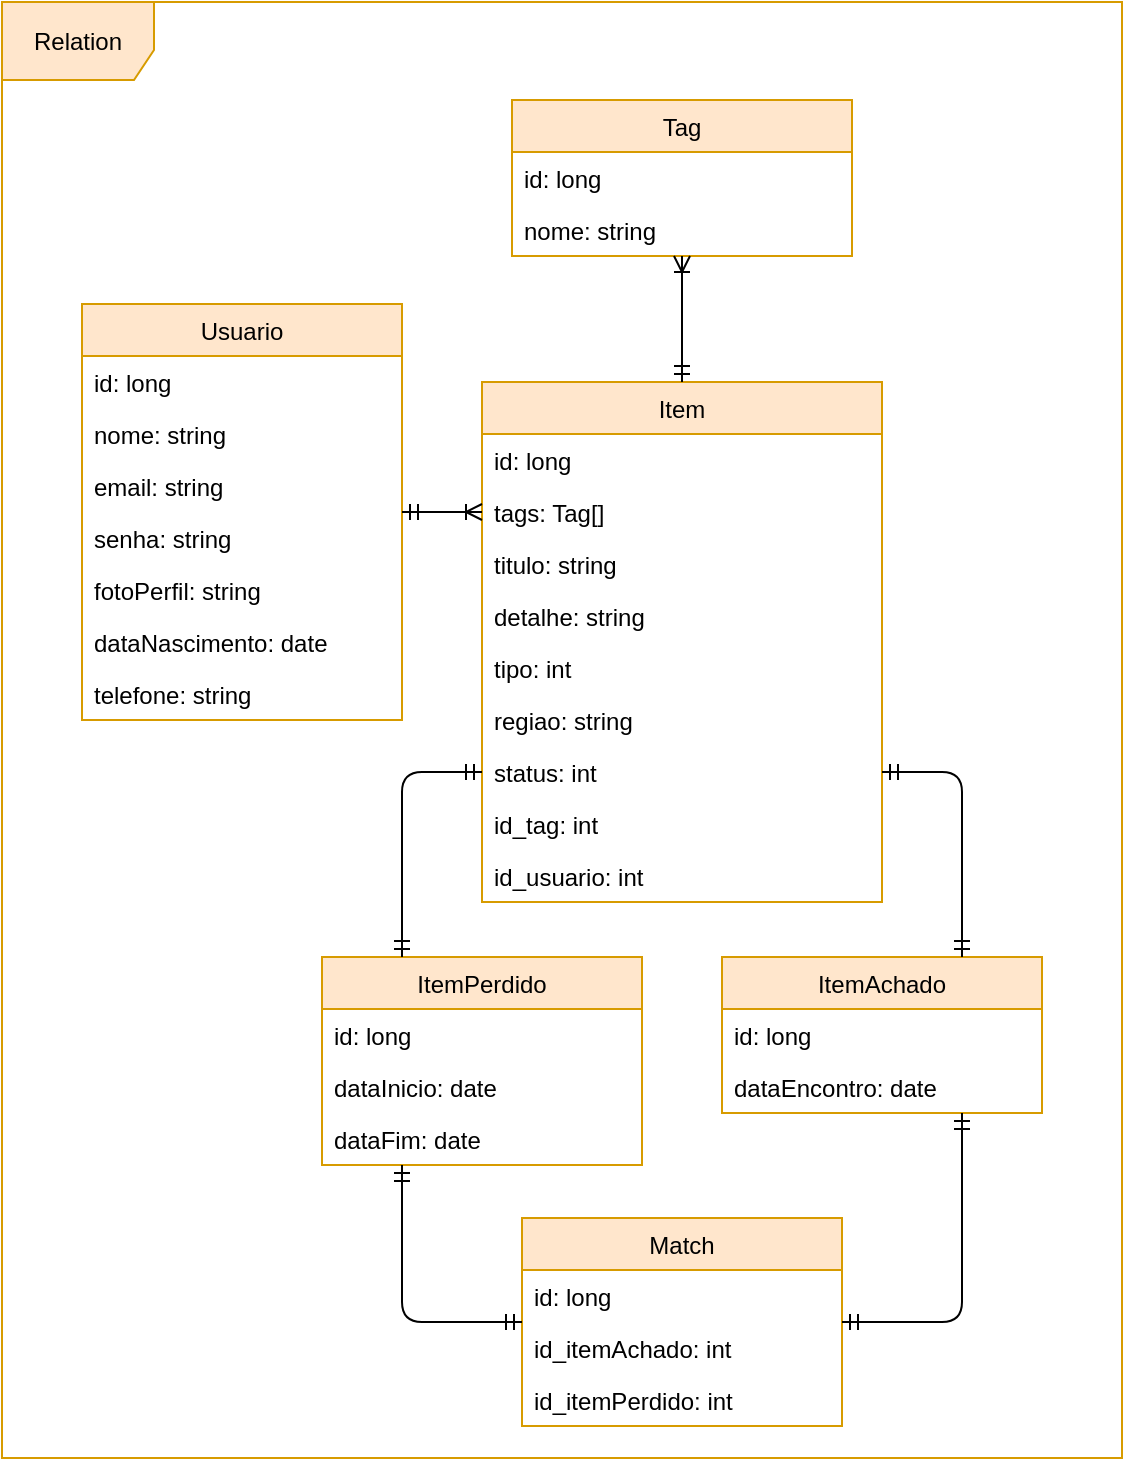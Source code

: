 <mxfile version="10.6.7" type="github"><diagram id="IBI9wd8QA1QnAnbkqZkt" name="Page-1"><mxGraphModel dx="568" dy="796" grid="1" gridSize="10" guides="1" tooltips="1" connect="1" arrows="1" fold="1" page="1" pageScale="1" pageWidth="826" pageHeight="1169" math="0" shadow="0"><root><mxCell id="0"/><mxCell id="1" parent="0"/><mxCell id="6DEmqIJtIR0QPMTtN_x5-1" value="Item" style="swimlane;fontStyle=0;childLayout=stackLayout;horizontal=1;startSize=26;fillColor=#ffe6cc;horizontalStack=0;resizeParent=1;resizeParentMax=0;resizeLast=0;collapsible=1;marginBottom=0;strokeColor=#d79b00;" vertex="1" parent="1"><mxGeometry x="1120" y="302" width="200" height="260" as="geometry"/></mxCell><mxCell id="6DEmqIJtIR0QPMTtN_x5-2" value="id: long" style="text;strokeColor=none;fillColor=none;align=left;verticalAlign=top;spacingLeft=4;spacingRight=4;overflow=hidden;rotatable=0;points=[[0,0.5],[1,0.5]];portConstraint=eastwest;" vertex="1" parent="6DEmqIJtIR0QPMTtN_x5-1"><mxGeometry y="26" width="200" height="26" as="geometry"/></mxCell><mxCell id="6DEmqIJtIR0QPMTtN_x5-3" value="tags: Tag[]" style="text;strokeColor=none;fillColor=none;align=left;verticalAlign=top;spacingLeft=4;spacingRight=4;overflow=hidden;rotatable=0;points=[[0,0.5],[1,0.5]];portConstraint=eastwest;" vertex="1" parent="6DEmqIJtIR0QPMTtN_x5-1"><mxGeometry y="52" width="200" height="26" as="geometry"/></mxCell><mxCell id="6DEmqIJtIR0QPMTtN_x5-4" value="titulo: string" style="text;strokeColor=none;fillColor=none;align=left;verticalAlign=top;spacingLeft=4;spacingRight=4;overflow=hidden;rotatable=0;points=[[0,0.5],[1,0.5]];portConstraint=eastwest;" vertex="1" parent="6DEmqIJtIR0QPMTtN_x5-1"><mxGeometry y="78" width="200" height="26" as="geometry"/></mxCell><mxCell id="6DEmqIJtIR0QPMTtN_x5-5" value="detalhe: string" style="text;strokeColor=none;fillColor=none;align=left;verticalAlign=top;spacingLeft=4;spacingRight=4;overflow=hidden;rotatable=0;points=[[0,0.5],[1,0.5]];portConstraint=eastwest;" vertex="1" parent="6DEmqIJtIR0QPMTtN_x5-1"><mxGeometry y="104" width="200" height="26" as="geometry"/></mxCell><mxCell id="6DEmqIJtIR0QPMTtN_x5-6" value="tipo: int" style="text;strokeColor=none;fillColor=none;align=left;verticalAlign=top;spacingLeft=4;spacingRight=4;overflow=hidden;rotatable=0;points=[[0,0.5],[1,0.5]];portConstraint=eastwest;" vertex="1" parent="6DEmqIJtIR0QPMTtN_x5-1"><mxGeometry y="130" width="200" height="26" as="geometry"/></mxCell><mxCell id="6DEmqIJtIR0QPMTtN_x5-7" value="regiao: string" style="text;strokeColor=none;fillColor=none;align=left;verticalAlign=top;spacingLeft=4;spacingRight=4;overflow=hidden;rotatable=0;points=[[0,0.5],[1,0.5]];portConstraint=eastwest;" vertex="1" parent="6DEmqIJtIR0QPMTtN_x5-1"><mxGeometry y="156" width="200" height="26" as="geometry"/></mxCell><mxCell id="6DEmqIJtIR0QPMTtN_x5-9" value="status: int&#10;" style="text;strokeColor=none;fillColor=none;align=left;verticalAlign=top;spacingLeft=4;spacingRight=4;overflow=hidden;rotatable=0;points=[[0,0.5],[1,0.5]];portConstraint=eastwest;" vertex="1" parent="6DEmqIJtIR0QPMTtN_x5-1"><mxGeometry y="182" width="200" height="26" as="geometry"/></mxCell><mxCell id="6DEmqIJtIR0QPMTtN_x5-8" value="id_tag: int" style="text;strokeColor=none;fillColor=none;align=left;verticalAlign=top;spacingLeft=4;spacingRight=4;overflow=hidden;rotatable=0;points=[[0,0.5],[1,0.5]];portConstraint=eastwest;" vertex="1" parent="6DEmqIJtIR0QPMTtN_x5-1"><mxGeometry y="208" width="200" height="26" as="geometry"/></mxCell><mxCell id="6DEmqIJtIR0QPMTtN_x5-67" value="id_usuario: int" style="text;strokeColor=none;fillColor=none;align=left;verticalAlign=top;spacingLeft=4;spacingRight=4;overflow=hidden;rotatable=0;points=[[0,0.5],[1,0.5]];portConstraint=eastwest;" vertex="1" parent="6DEmqIJtIR0QPMTtN_x5-1"><mxGeometry y="234" width="200" height="26" as="geometry"/></mxCell><mxCell id="6DEmqIJtIR0QPMTtN_x5-10" value="Tag" style="swimlane;fontStyle=0;childLayout=stackLayout;horizontal=1;startSize=26;fillColor=#ffe6cc;horizontalStack=0;resizeParent=1;resizeParentMax=0;resizeLast=0;collapsible=1;marginBottom=0;strokeColor=#d79b00;" vertex="1" parent="1"><mxGeometry x="1135" y="161" width="170" height="78" as="geometry"><mxRectangle x="615" y="27" width="80" height="26" as="alternateBounds"/></mxGeometry></mxCell><mxCell id="6DEmqIJtIR0QPMTtN_x5-11" value="id: long" style="text;strokeColor=none;fillColor=none;align=left;verticalAlign=top;spacingLeft=4;spacingRight=4;overflow=hidden;rotatable=0;points=[[0,0.5],[1,0.5]];portConstraint=eastwest;" vertex="1" parent="6DEmqIJtIR0QPMTtN_x5-10"><mxGeometry y="26" width="170" height="26" as="geometry"/></mxCell><mxCell id="6DEmqIJtIR0QPMTtN_x5-12" value="nome: string" style="text;strokeColor=none;fillColor=none;align=left;verticalAlign=top;spacingLeft=4;spacingRight=4;overflow=hidden;rotatable=0;points=[[0,0.5],[1,0.5]];portConstraint=eastwest;" vertex="1" parent="6DEmqIJtIR0QPMTtN_x5-10"><mxGeometry y="52" width="170" height="26" as="geometry"/></mxCell><mxCell id="6DEmqIJtIR0QPMTtN_x5-13" value="ItemPerdido" style="swimlane;fontStyle=0;childLayout=stackLayout;horizontal=1;startSize=26;fillColor=#ffe6cc;horizontalStack=0;resizeParent=1;resizeParentMax=0;resizeLast=0;collapsible=1;marginBottom=0;strokeColor=#d79b00;" vertex="1" parent="1"><mxGeometry x="1040" y="589.5" width="160" height="104" as="geometry"/></mxCell><mxCell id="6DEmqIJtIR0QPMTtN_x5-14" value="id: long" style="text;strokeColor=none;fillColor=none;align=left;verticalAlign=top;spacingLeft=4;spacingRight=4;overflow=hidden;rotatable=0;points=[[0,0.5],[1,0.5]];portConstraint=eastwest;" vertex="1" parent="6DEmqIJtIR0QPMTtN_x5-13"><mxGeometry y="26" width="160" height="26" as="geometry"/></mxCell><mxCell id="6DEmqIJtIR0QPMTtN_x5-15" value="dataInicio: date" style="text;strokeColor=none;fillColor=none;align=left;verticalAlign=top;spacingLeft=4;spacingRight=4;overflow=hidden;rotatable=0;points=[[0,0.5],[1,0.5]];portConstraint=eastwest;" vertex="1" parent="6DEmqIJtIR0QPMTtN_x5-13"><mxGeometry y="52" width="160" height="26" as="geometry"/></mxCell><mxCell id="6DEmqIJtIR0QPMTtN_x5-16" value="dataFim: date" style="text;strokeColor=none;fillColor=none;align=left;verticalAlign=top;spacingLeft=4;spacingRight=4;overflow=hidden;rotatable=0;points=[[0,0.5],[1,0.5]];portConstraint=eastwest;" vertex="1" parent="6DEmqIJtIR0QPMTtN_x5-13"><mxGeometry y="78" width="160" height="26" as="geometry"/></mxCell><mxCell id="6DEmqIJtIR0QPMTtN_x5-17" value="ItemAchado" style="swimlane;fontStyle=0;childLayout=stackLayout;horizontal=1;startSize=26;fillColor=#ffe6cc;horizontalStack=0;resizeParent=1;resizeParentMax=0;resizeLast=0;collapsible=1;marginBottom=0;strokeColor=#d79b00;" vertex="1" parent="1"><mxGeometry x="1240" y="589.5" width="160" height="78" as="geometry"/></mxCell><mxCell id="6DEmqIJtIR0QPMTtN_x5-18" value="id: long" style="text;strokeColor=none;fillColor=none;align=left;verticalAlign=top;spacingLeft=4;spacingRight=4;overflow=hidden;rotatable=0;points=[[0,0.5],[1,0.5]];portConstraint=eastwest;" vertex="1" parent="6DEmqIJtIR0QPMTtN_x5-17"><mxGeometry y="26" width="160" height="26" as="geometry"/></mxCell><mxCell id="6DEmqIJtIR0QPMTtN_x5-19" value="dataEncontro: date" style="text;strokeColor=none;fillColor=none;align=left;verticalAlign=top;spacingLeft=4;spacingRight=4;overflow=hidden;rotatable=0;points=[[0,0.5],[1,0.5]];portConstraint=eastwest;" vertex="1" parent="6DEmqIJtIR0QPMTtN_x5-17"><mxGeometry y="52" width="160" height="26" as="geometry"/></mxCell><mxCell id="6DEmqIJtIR0QPMTtN_x5-20" value="Usuario" style="swimlane;fontStyle=0;childLayout=stackLayout;horizontal=1;startSize=26;fillColor=#ffe6cc;horizontalStack=0;resizeParent=1;resizeParentMax=0;resizeLast=0;collapsible=1;marginBottom=0;strokeColor=#d79b00;" vertex="1" parent="1"><mxGeometry x="920" y="263" width="160" height="208" as="geometry"><mxRectangle x="310" y="66" width="70" height="26" as="alternateBounds"/></mxGeometry></mxCell><mxCell id="6DEmqIJtIR0QPMTtN_x5-21" value="id: long" style="text;strokeColor=none;fillColor=none;align=left;verticalAlign=top;spacingLeft=4;spacingRight=4;overflow=hidden;rotatable=0;points=[[0,0.5],[1,0.5]];portConstraint=eastwest;" vertex="1" parent="6DEmqIJtIR0QPMTtN_x5-20"><mxGeometry y="26" width="160" height="26" as="geometry"/></mxCell><mxCell id="6DEmqIJtIR0QPMTtN_x5-22" value="nome: string" style="text;strokeColor=none;fillColor=none;align=left;verticalAlign=top;spacingLeft=4;spacingRight=4;overflow=hidden;rotatable=0;points=[[0,0.5],[1,0.5]];portConstraint=eastwest;" vertex="1" parent="6DEmqIJtIR0QPMTtN_x5-20"><mxGeometry y="52" width="160" height="26" as="geometry"/></mxCell><mxCell id="6DEmqIJtIR0QPMTtN_x5-23" value="email: string" style="text;strokeColor=none;fillColor=none;align=left;verticalAlign=top;spacingLeft=4;spacingRight=4;overflow=hidden;rotatable=0;points=[[0,0.5],[1,0.5]];portConstraint=eastwest;" vertex="1" parent="6DEmqIJtIR0QPMTtN_x5-20"><mxGeometry y="78" width="160" height="26" as="geometry"/></mxCell><mxCell id="6DEmqIJtIR0QPMTtN_x5-24" value="senha: string" style="text;strokeColor=none;fillColor=none;align=left;verticalAlign=top;spacingLeft=4;spacingRight=4;overflow=hidden;rotatable=0;points=[[0,0.5],[1,0.5]];portConstraint=eastwest;" vertex="1" parent="6DEmqIJtIR0QPMTtN_x5-20"><mxGeometry y="104" width="160" height="26" as="geometry"/></mxCell><mxCell id="6DEmqIJtIR0QPMTtN_x5-25" value="fotoPerfil: string" style="text;strokeColor=none;fillColor=none;align=left;verticalAlign=top;spacingLeft=4;spacingRight=4;overflow=hidden;rotatable=0;points=[[0,0.5],[1,0.5]];portConstraint=eastwest;" vertex="1" parent="6DEmqIJtIR0QPMTtN_x5-20"><mxGeometry y="130" width="160" height="26" as="geometry"/></mxCell><mxCell id="6DEmqIJtIR0QPMTtN_x5-26" value="dataNascimento: date" style="text;strokeColor=none;fillColor=none;align=left;verticalAlign=top;spacingLeft=4;spacingRight=4;overflow=hidden;rotatable=0;points=[[0,0.5],[1,0.5]];portConstraint=eastwest;" vertex="1" parent="6DEmqIJtIR0QPMTtN_x5-20"><mxGeometry y="156" width="160" height="26" as="geometry"/></mxCell><mxCell id="6DEmqIJtIR0QPMTtN_x5-27" value="telefone: string" style="text;strokeColor=none;fillColor=none;align=left;verticalAlign=top;spacingLeft=4;spacingRight=4;overflow=hidden;rotatable=0;points=[[0,0.5],[1,0.5]];portConstraint=eastwest;" vertex="1" parent="6DEmqIJtIR0QPMTtN_x5-20"><mxGeometry y="182" width="160" height="26" as="geometry"/></mxCell><mxCell id="6DEmqIJtIR0QPMTtN_x5-44" value="" style="fontSize=12;html=1;endArrow=ERmandOne;startArrow=ERmandOne;entryX=0;entryY=0.75;entryDx=0;entryDy=0;exitX=0.25;exitY=0;exitDx=0;exitDy=0;" edge="1" parent="1" source="6DEmqIJtIR0QPMTtN_x5-13" target="6DEmqIJtIR0QPMTtN_x5-1"><mxGeometry width="100" height="100" relative="1" as="geometry"><mxPoint x="930" y="704.5" as="sourcePoint"/><mxPoint x="960" y="604.5" as="targetPoint"/><Array as="points"><mxPoint x="1080" y="497"/></Array></mxGeometry></mxCell><mxCell id="6DEmqIJtIR0QPMTtN_x5-45" value="" style="fontSize=12;html=1;endArrow=ERmandOne;startArrow=ERmandOne;entryX=1;entryY=0.75;entryDx=0;entryDy=0;exitX=0.75;exitY=0;exitDx=0;exitDy=0;" edge="1" parent="1" source="6DEmqIJtIR0QPMTtN_x5-17" target="6DEmqIJtIR0QPMTtN_x5-1"><mxGeometry width="100" height="100" relative="1" as="geometry"><mxPoint x="1090" y="600" as="sourcePoint"/><mxPoint x="1130" y="488" as="targetPoint"/><Array as="points"><mxPoint x="1360" y="497"/></Array></mxGeometry></mxCell><mxCell id="6DEmqIJtIR0QPMTtN_x5-46" value="" style="fontSize=12;html=1;endArrow=ERoneToMany;startArrow=ERmandOne;entryX=0;entryY=0.25;entryDx=0;entryDy=0;" edge="1" parent="1" source="6DEmqIJtIR0QPMTtN_x5-20" target="6DEmqIJtIR0QPMTtN_x5-1"><mxGeometry width="100" height="100" relative="1" as="geometry"><mxPoint x="1050" y="260" as="sourcePoint"/><mxPoint x="1030" y="710" as="targetPoint"/><Array as="points"><mxPoint x="1080" y="367"/></Array></mxGeometry></mxCell><mxCell id="6DEmqIJtIR0QPMTtN_x5-47" value="" style="fontSize=12;html=1;endArrow=ERoneToMany;startArrow=ERmandOne;entryX=0.5;entryY=1;entryDx=0;entryDy=0;" edge="1" parent="1" source="6DEmqIJtIR0QPMTtN_x5-1" target="6DEmqIJtIR0QPMTtN_x5-10"><mxGeometry width="100" height="100" relative="1" as="geometry"><mxPoint x="1050" y="371" as="sourcePoint"/><mxPoint x="1130" y="371" as="targetPoint"/></mxGeometry></mxCell><mxCell id="6DEmqIJtIR0QPMTtN_x5-68" value="Match" style="swimlane;fontStyle=0;childLayout=stackLayout;horizontal=1;startSize=26;fillColor=#ffe6cc;horizontalStack=0;resizeParent=1;resizeParentMax=0;resizeLast=0;collapsible=1;marginBottom=0;strokeColor=#d79b00;" vertex="1" parent="1"><mxGeometry x="1140" y="720" width="160" height="104" as="geometry"><mxRectangle x="310" y="66" width="70" height="26" as="alternateBounds"/></mxGeometry></mxCell><mxCell id="6DEmqIJtIR0QPMTtN_x5-69" value="id: long" style="text;strokeColor=none;fillColor=none;align=left;verticalAlign=top;spacingLeft=4;spacingRight=4;overflow=hidden;rotatable=0;points=[[0,0.5],[1,0.5]];portConstraint=eastwest;" vertex="1" parent="6DEmqIJtIR0QPMTtN_x5-68"><mxGeometry y="26" width="160" height="26" as="geometry"/></mxCell><mxCell id="6DEmqIJtIR0QPMTtN_x5-70" value="id_itemAchado: int" style="text;strokeColor=none;fillColor=none;align=left;verticalAlign=top;spacingLeft=4;spacingRight=4;overflow=hidden;rotatable=0;points=[[0,0.5],[1,0.5]];portConstraint=eastwest;" vertex="1" parent="6DEmqIJtIR0QPMTtN_x5-68"><mxGeometry y="52" width="160" height="26" as="geometry"/></mxCell><mxCell id="6DEmqIJtIR0QPMTtN_x5-71" value="id_itemPerdido: int" style="text;strokeColor=none;fillColor=none;align=left;verticalAlign=top;spacingLeft=4;spacingRight=4;overflow=hidden;rotatable=0;points=[[0,0.5],[1,0.5]];portConstraint=eastwest;" vertex="1" parent="6DEmqIJtIR0QPMTtN_x5-68"><mxGeometry y="78" width="160" height="26" as="geometry"/></mxCell><mxCell id="6DEmqIJtIR0QPMTtN_x5-77" value="" style="fontSize=12;html=1;endArrow=ERmandOne;startArrow=ERmandOne;entryX=0.75;entryY=1;entryDx=0;entryDy=0;" edge="1" parent="1" source="6DEmqIJtIR0QPMTtN_x5-68" target="6DEmqIJtIR0QPMTtN_x5-17"><mxGeometry width="100" height="100" relative="1" as="geometry"><mxPoint x="1040" y="480" as="sourcePoint"/><mxPoint x="1120" y="380" as="targetPoint"/><Array as="points"><mxPoint x="1360" y="772"/></Array></mxGeometry></mxCell><mxCell id="6DEmqIJtIR0QPMTtN_x5-78" value="" style="fontSize=12;html=1;endArrow=ERmandOne;startArrow=ERmandOne;entryX=0.25;entryY=1;entryDx=0;entryDy=0;" edge="1" parent="1" source="6DEmqIJtIR0QPMTtN_x5-68" target="6DEmqIJtIR0QPMTtN_x5-13"><mxGeometry width="100" height="100" relative="1" as="geometry"><mxPoint x="1050" y="490" as="sourcePoint"/><mxPoint x="1130" y="442" as="targetPoint"/><Array as="points"><mxPoint x="1080" y="772"/></Array></mxGeometry></mxCell><mxCell id="6DEmqIJtIR0QPMTtN_x5-93" value="Relation" style="shape=umlFrame;whiteSpace=wrap;html=1;width=76;height=39;fillColor=#ffe6cc;strokeColor=#d79b00;swimlaneFillColor=none;" vertex="1" parent="1"><mxGeometry x="880" y="112" width="560" height="728" as="geometry"/></mxCell></root></mxGraphModel></diagram></mxfile>